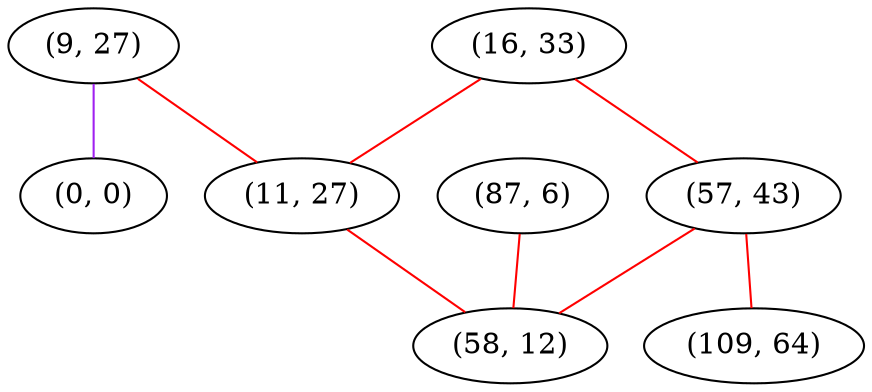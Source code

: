 graph "" {
"(9, 27)";
"(0, 0)";
"(16, 33)";
"(57, 43)";
"(11, 27)";
"(87, 6)";
"(58, 12)";
"(109, 64)";
"(9, 27)" -- "(0, 0)"  [color=purple, key=0, weight=4];
"(9, 27)" -- "(11, 27)"  [color=red, key=0, weight=1];
"(16, 33)" -- "(57, 43)"  [color=red, key=0, weight=1];
"(16, 33)" -- "(11, 27)"  [color=red, key=0, weight=1];
"(57, 43)" -- "(58, 12)"  [color=red, key=0, weight=1];
"(57, 43)" -- "(109, 64)"  [color=red, key=0, weight=1];
"(11, 27)" -- "(58, 12)"  [color=red, key=0, weight=1];
"(87, 6)" -- "(58, 12)"  [color=red, key=0, weight=1];
}
